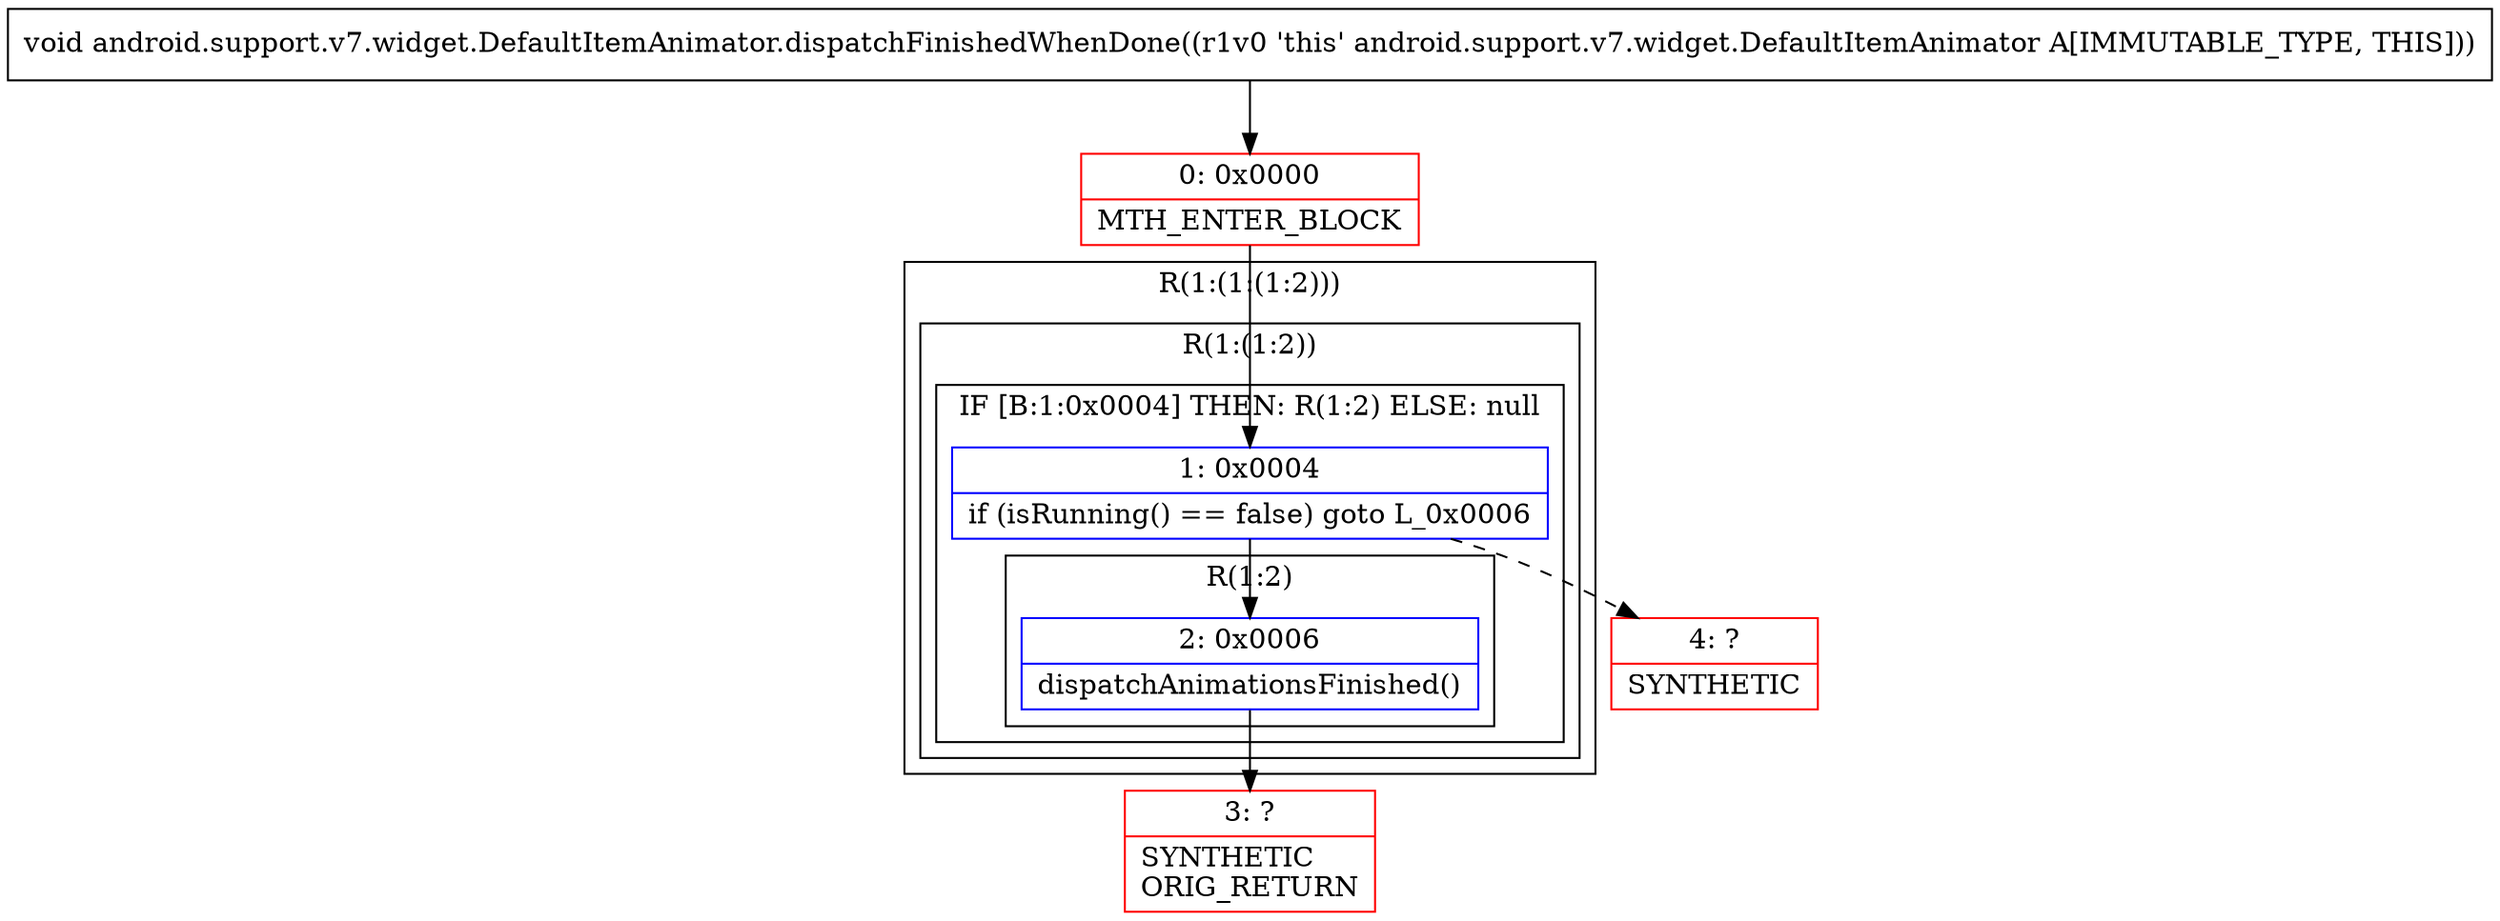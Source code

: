 digraph "CFG forandroid.support.v7.widget.DefaultItemAnimator.dispatchFinishedWhenDone()V" {
subgraph cluster_Region_854845121 {
label = "R(1:(1:(1:2)))";
node [shape=record,color=blue];
subgraph cluster_Region_1252249184 {
label = "R(1:(1:2))";
node [shape=record,color=blue];
subgraph cluster_IfRegion_1983232420 {
label = "IF [B:1:0x0004] THEN: R(1:2) ELSE: null";
node [shape=record,color=blue];
Node_1 [shape=record,label="{1\:\ 0x0004|if (isRunning() == false) goto L_0x0006\l}"];
subgraph cluster_Region_1890360086 {
label = "R(1:2)";
node [shape=record,color=blue];
Node_2 [shape=record,label="{2\:\ 0x0006|dispatchAnimationsFinished()\l}"];
}
}
}
}
Node_0 [shape=record,color=red,label="{0\:\ 0x0000|MTH_ENTER_BLOCK\l}"];
Node_3 [shape=record,color=red,label="{3\:\ ?|SYNTHETIC\lORIG_RETURN\l}"];
Node_4 [shape=record,color=red,label="{4\:\ ?|SYNTHETIC\l}"];
MethodNode[shape=record,label="{void android.support.v7.widget.DefaultItemAnimator.dispatchFinishedWhenDone((r1v0 'this' android.support.v7.widget.DefaultItemAnimator A[IMMUTABLE_TYPE, THIS])) }"];
MethodNode -> Node_0;
Node_1 -> Node_2;
Node_1 -> Node_4[style=dashed];
Node_2 -> Node_3;
Node_0 -> Node_1;
}

